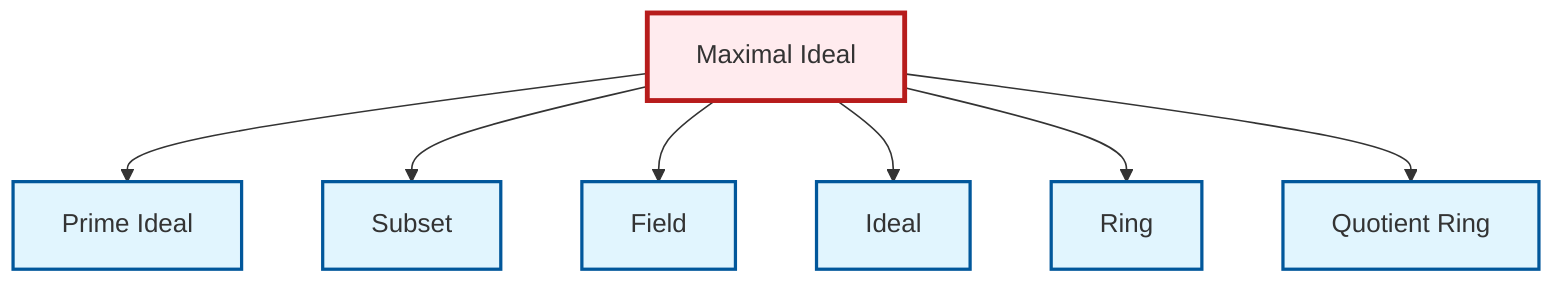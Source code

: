 graph TD
    classDef definition fill:#e1f5fe,stroke:#01579b,stroke-width:2px
    classDef theorem fill:#f3e5f5,stroke:#4a148c,stroke-width:2px
    classDef axiom fill:#fff3e0,stroke:#e65100,stroke-width:2px
    classDef example fill:#e8f5e9,stroke:#1b5e20,stroke-width:2px
    classDef current fill:#ffebee,stroke:#b71c1c,stroke-width:3px
    def-field["Field"]:::definition
    def-subset["Subset"]:::definition
    def-quotient-ring["Quotient Ring"]:::definition
    def-prime-ideal["Prime Ideal"]:::definition
    def-maximal-ideal["Maximal Ideal"]:::definition
    def-ideal["Ideal"]:::definition
    def-ring["Ring"]:::definition
    def-maximal-ideal --> def-prime-ideal
    def-maximal-ideal --> def-subset
    def-maximal-ideal --> def-field
    def-maximal-ideal --> def-ideal
    def-maximal-ideal --> def-ring
    def-maximal-ideal --> def-quotient-ring
    class def-maximal-ideal current